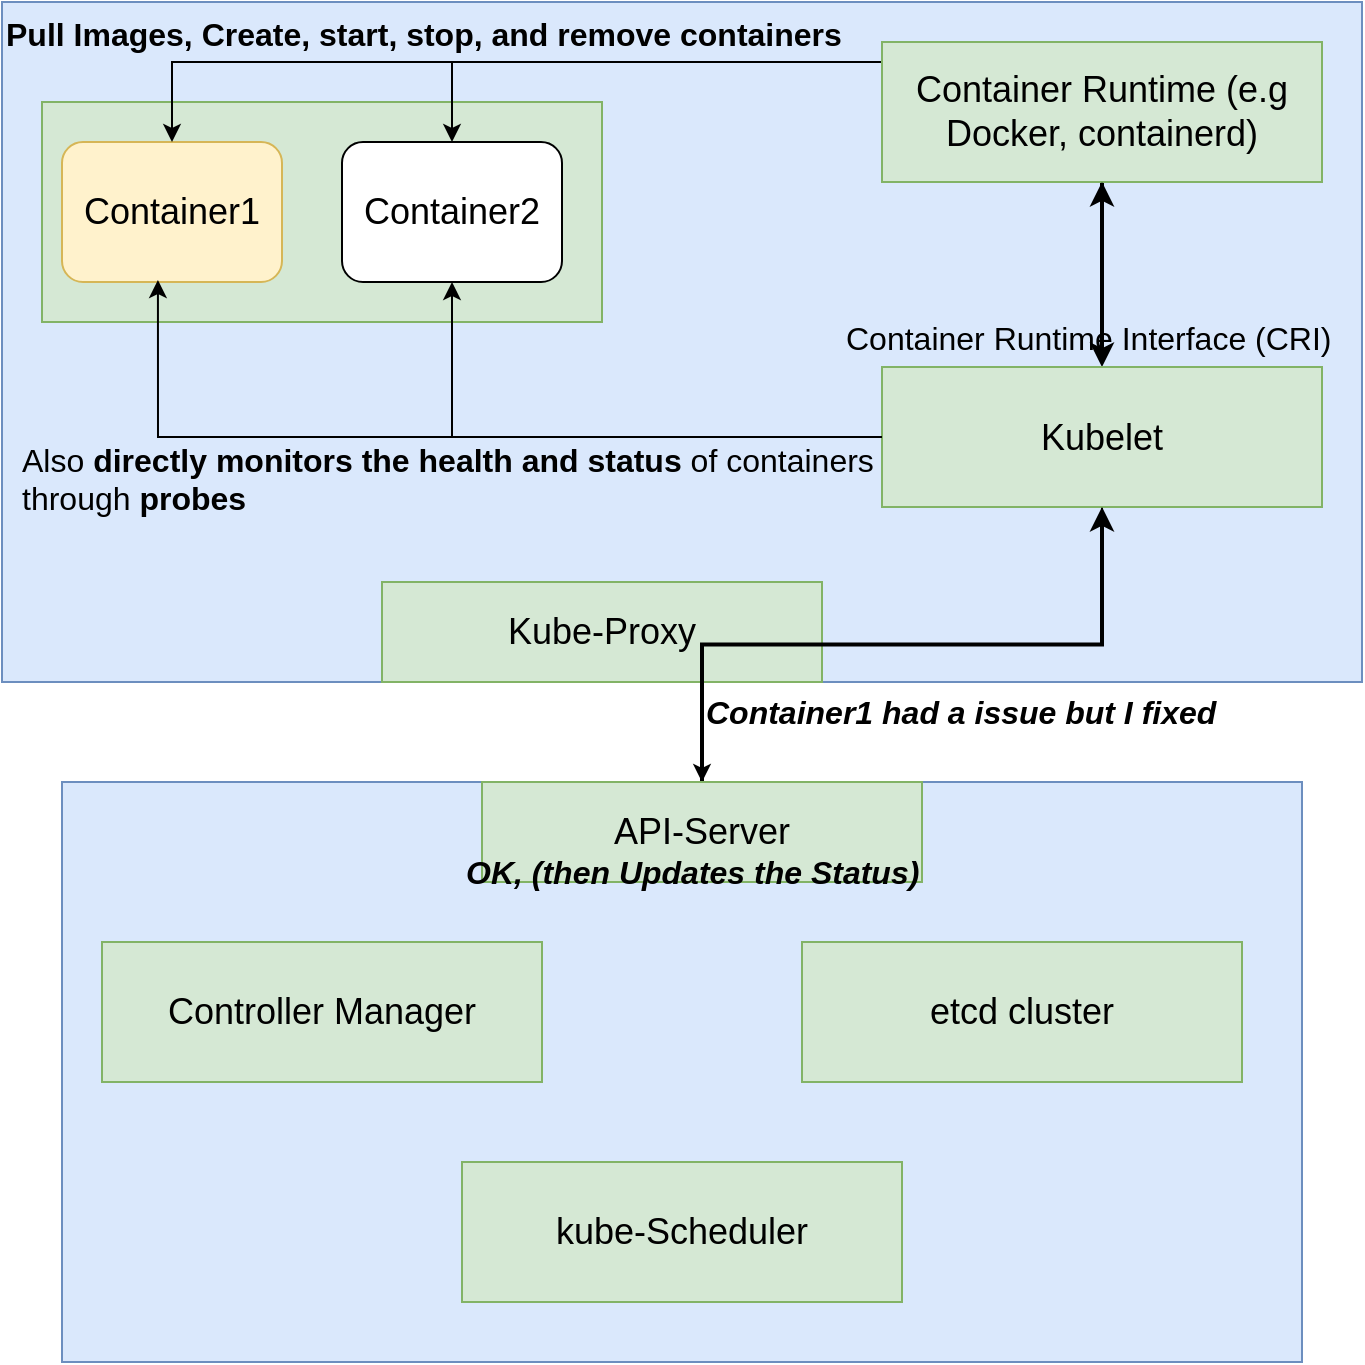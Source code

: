 <mxfile version="24.7.5" pages="3">
  <diagram id="w83ybrxG7PrcoaJjo1CX" name="Reporting">
    <mxGraphModel dx="1034" dy="1628" grid="1" gridSize="10" guides="1" tooltips="1" connect="1" arrows="1" fold="1" page="1" pageScale="1" pageWidth="850" pageHeight="1100" math="0" shadow="0">
      <root>
        <mxCell id="0" />
        <mxCell id="1" parent="0" />
        <mxCell id="0jM-JjbLeA8AWfoBQwRT-50" value="" style="rounded=0;whiteSpace=wrap;html=1;fillColor=#dae8fc;strokeColor=#6c8ebf;" parent="1" vertex="1">
          <mxGeometry x="100" y="-50" width="680" height="340" as="geometry" />
        </mxCell>
        <mxCell id="0jM-JjbLeA8AWfoBQwRT-51" value="" style="rounded=0;whiteSpace=wrap;html=1;fillColor=#d5e8d4;strokeColor=#82b366;" parent="1" vertex="1">
          <mxGeometry x="120" width="280" height="110" as="geometry" />
        </mxCell>
        <mxCell id="0jM-JjbLeA8AWfoBQwRT-52" value="&lt;font style=&quot;font-size: 18px;&quot;&gt;Container2&lt;/font&gt;" style="rounded=1;whiteSpace=wrap;html=1;" parent="1" vertex="1">
          <mxGeometry x="270" y="20" width="110" height="70" as="geometry" />
        </mxCell>
        <mxCell id="0jM-JjbLeA8AWfoBQwRT-53" value="&lt;font style=&quot;font-size: 18px;&quot;&gt;Container1&lt;/font&gt;" style="rounded=1;whiteSpace=wrap;html=1;fillColor=#fff2cc;strokeColor=#d6b656;" parent="1" vertex="1">
          <mxGeometry x="130" y="20" width="110" height="70" as="geometry" />
        </mxCell>
        <mxCell id="0jM-JjbLeA8AWfoBQwRT-54" value="&lt;font style=&quot;font-size: 18px;&quot;&gt;Kube-Proxy&lt;/font&gt;" style="rounded=0;whiteSpace=wrap;html=1;fillColor=#d5e8d4;strokeColor=#82b366;" parent="1" vertex="1">
          <mxGeometry x="290" y="240" width="220" height="50" as="geometry" />
        </mxCell>
        <mxCell id="0jM-JjbLeA8AWfoBQwRT-55" style="edgeStyle=orthogonalEdgeStyle;rounded=0;orthogonalLoop=1;jettySize=auto;html=1;entryX=0.5;entryY=0;entryDx=0;entryDy=0;" parent="1" source="0jM-JjbLeA8AWfoBQwRT-58" target="0jM-JjbLeA8AWfoBQwRT-53" edge="1">
          <mxGeometry relative="1" as="geometry">
            <Array as="points">
              <mxPoint x="185" y="-20" />
            </Array>
          </mxGeometry>
        </mxCell>
        <mxCell id="0jM-JjbLeA8AWfoBQwRT-56" style="edgeStyle=orthogonalEdgeStyle;rounded=0;orthogonalLoop=1;jettySize=auto;html=1;entryX=0.5;entryY=0;entryDx=0;entryDy=0;" parent="1" source="0jM-JjbLeA8AWfoBQwRT-58" target="0jM-JjbLeA8AWfoBQwRT-52" edge="1">
          <mxGeometry relative="1" as="geometry">
            <Array as="points">
              <mxPoint x="325" y="-20" />
            </Array>
          </mxGeometry>
        </mxCell>
        <mxCell id="0jM-JjbLeA8AWfoBQwRT-57" style="edgeStyle=orthogonalEdgeStyle;rounded=0;orthogonalLoop=1;jettySize=auto;html=1;strokeWidth=2;" parent="1" source="0jM-JjbLeA8AWfoBQwRT-58" target="0jM-JjbLeA8AWfoBQwRT-61" edge="1">
          <mxGeometry relative="1" as="geometry" />
        </mxCell>
        <mxCell id="0jM-JjbLeA8AWfoBQwRT-58" value="&lt;font style=&quot;font-size: 18px;&quot;&gt;Container Runtime (e.g Docker, containerd)&lt;/font&gt;" style="rounded=0;whiteSpace=wrap;html=1;fillColor=#d5e8d4;strokeColor=#82b366;" parent="1" vertex="1">
          <mxGeometry x="540" y="-30" width="220" height="70" as="geometry" />
        </mxCell>
        <mxCell id="0jM-JjbLeA8AWfoBQwRT-59" style="edgeStyle=orthogonalEdgeStyle;rounded=0;orthogonalLoop=1;jettySize=auto;html=1;entryX=0.5;entryY=1;entryDx=0;entryDy=0;" parent="1" source="0jM-JjbLeA8AWfoBQwRT-61" target="0jM-JjbLeA8AWfoBQwRT-52" edge="1">
          <mxGeometry relative="1" as="geometry" />
        </mxCell>
        <mxCell id="0jM-JjbLeA8AWfoBQwRT-60" style="edgeStyle=orthogonalEdgeStyle;rounded=0;orthogonalLoop=1;jettySize=auto;html=1;" parent="1" source="0jM-JjbLeA8AWfoBQwRT-61" target="0jM-JjbLeA8AWfoBQwRT-69" edge="1">
          <mxGeometry relative="1" as="geometry" />
        </mxCell>
        <mxCell id="0jM-JjbLeA8AWfoBQwRT-61" value="&lt;font style=&quot;font-size: 18px;&quot;&gt;Kubelet&lt;/font&gt;" style="rounded=0;whiteSpace=wrap;html=1;fillColor=#d5e8d4;strokeColor=#82b366;" parent="1" vertex="1">
          <mxGeometry x="540" y="132.5" width="220" height="70" as="geometry" />
        </mxCell>
        <mxCell id="0jM-JjbLeA8AWfoBQwRT-62" style="edgeStyle=orthogonalEdgeStyle;rounded=0;orthogonalLoop=1;jettySize=auto;html=1;entryX=0.5;entryY=1;entryDx=0;entryDy=0;strokeWidth=2;" parent="1" source="0jM-JjbLeA8AWfoBQwRT-63" target="0jM-JjbLeA8AWfoBQwRT-58" edge="1">
          <mxGeometry relative="1" as="geometry" />
        </mxCell>
        <mxCell id="0jM-JjbLeA8AWfoBQwRT-63" value="&lt;font style=&quot;font-size: 16px;&quot;&gt;Container Runtime Interface (CRI)&lt;/font&gt;" style="text;align=left;verticalAlign=middle;rounded=0;html=1;whiteSpace=wrap;" parent="1" vertex="1">
          <mxGeometry x="520" y="102.5" width="260" height="30" as="geometry" />
        </mxCell>
        <mxCell id="0jM-JjbLeA8AWfoBQwRT-64" value="&lt;font style=&quot;font-size: 16px;&quot;&gt;&lt;b&gt;Pull Images, Create, start, stop, and remove containers&lt;/b&gt;&lt;/font&gt;" style="text;whiteSpace=wrap;html=1;" parent="1" vertex="1">
          <mxGeometry x="100" y="-50" width="420" height="40" as="geometry" />
        </mxCell>
        <mxCell id="0jM-JjbLeA8AWfoBQwRT-65" style="edgeStyle=orthogonalEdgeStyle;rounded=0;orthogonalLoop=1;jettySize=auto;html=1;entryX=0.436;entryY=0.986;entryDx=0;entryDy=0;entryPerimeter=0;" parent="1" source="0jM-JjbLeA8AWfoBQwRT-61" target="0jM-JjbLeA8AWfoBQwRT-53" edge="1">
          <mxGeometry relative="1" as="geometry" />
        </mxCell>
        <mxCell id="0jM-JjbLeA8AWfoBQwRT-66" value="&lt;font style=&quot;font-size: 16px;&quot;&gt;Also &lt;strong&gt;directly monitors the health and status&lt;/strong&gt; of containers through &lt;strong&gt;probes&lt;/strong&gt;&lt;/font&gt;" style="text;whiteSpace=wrap;html=1;" parent="1" vertex="1">
          <mxGeometry x="107.5" y="162.5" width="440" height="40" as="geometry" />
        </mxCell>
        <mxCell id="0jM-JjbLeA8AWfoBQwRT-67" value="" style="rounded=0;whiteSpace=wrap;html=1;fillColor=#dae8fc;strokeColor=#6c8ebf;" parent="1" vertex="1">
          <mxGeometry x="130" y="340" width="620" height="290" as="geometry" />
        </mxCell>
        <mxCell id="0jM-JjbLeA8AWfoBQwRT-68" style="edgeStyle=orthogonalEdgeStyle;rounded=0;orthogonalLoop=1;jettySize=auto;html=1;entryX=0.5;entryY=1;entryDx=0;entryDy=0;strokeWidth=2;" parent="1" source="0jM-JjbLeA8AWfoBQwRT-69" target="0jM-JjbLeA8AWfoBQwRT-61" edge="1">
          <mxGeometry relative="1" as="geometry" />
        </mxCell>
        <mxCell id="0jM-JjbLeA8AWfoBQwRT-69" value="&lt;font style=&quot;font-size: 18px;&quot;&gt;API-Server&lt;/font&gt;" style="rounded=0;whiteSpace=wrap;html=1;fillColor=#d5e8d4;strokeColor=#82b366;" parent="1" vertex="1">
          <mxGeometry x="340" y="340" width="220" height="50" as="geometry" />
        </mxCell>
        <mxCell id="0jM-JjbLeA8AWfoBQwRT-70" value="&lt;font style=&quot;font-size: 18px;&quot;&gt;Controller Manager&lt;/font&gt;" style="rounded=0;whiteSpace=wrap;html=1;fillColor=#d5e8d4;strokeColor=#82b366;" parent="1" vertex="1">
          <mxGeometry x="150" y="420" width="220" height="70" as="geometry" />
        </mxCell>
        <mxCell id="0jM-JjbLeA8AWfoBQwRT-71" value="&lt;font style=&quot;font-size: 18px;&quot;&gt;etcd cluster&lt;/font&gt;" style="rounded=0;whiteSpace=wrap;html=1;fillColor=#d5e8d4;strokeColor=#82b366;" parent="1" vertex="1">
          <mxGeometry x="500" y="420" width="220" height="70" as="geometry" />
        </mxCell>
        <mxCell id="0jM-JjbLeA8AWfoBQwRT-72" value="&lt;font style=&quot;font-size: 18px;&quot;&gt;kube-Scheduler&lt;/font&gt;" style="rounded=0;whiteSpace=wrap;html=1;fillColor=#d5e8d4;strokeColor=#82b366;" parent="1" vertex="1">
          <mxGeometry x="330" y="530" width="220" height="70" as="geometry" />
        </mxCell>
        <mxCell id="0jM-JjbLeA8AWfoBQwRT-73" value="&lt;font style=&quot;font-size: 16px;&quot;&gt;&lt;b&gt;&lt;i&gt;Container1 had a issue but I fixed&lt;/i&gt;&lt;/b&gt;&lt;/font&gt;" style="text;align=left;verticalAlign=middle;rounded=0;html=1;whiteSpace=wrap;" parent="1" vertex="1">
          <mxGeometry x="450" y="290" width="260" height="30" as="geometry" />
        </mxCell>
        <mxCell id="0jM-JjbLeA8AWfoBQwRT-74" value="&lt;font style=&quot;font-size: 16px;&quot;&gt;&lt;b&gt;&lt;i&gt;OK, (then Updates the Status)&lt;/i&gt;&lt;/b&gt;&lt;/font&gt;" style="text;align=left;verticalAlign=middle;rounded=0;html=1;whiteSpace=wrap;" parent="1" vertex="1">
          <mxGeometry x="330" y="370" width="260" height="30" as="geometry" />
        </mxCell>
      </root>
    </mxGraphModel>
  </diagram>
  <diagram name="Communication" id="ctH28dR-lQGhVAZgF1io">
    <mxGraphModel dx="1246" dy="1628" grid="1" gridSize="10" guides="1" tooltips="1" connect="1" arrows="1" fold="1" page="1" pageScale="1" pageWidth="850" pageHeight="1100" math="0" shadow="0">
      <root>
        <mxCell id="j-MIK4LqByvqEJPebrnO-0" />
        <mxCell id="j-MIK4LqByvqEJPebrnO-1" parent="j-MIK4LqByvqEJPebrnO-0" />
        <mxCell id="j-MIK4LqByvqEJPebrnO-2" value="" style="rounded=0;whiteSpace=wrap;html=1;fillColor=#dae8fc;strokeColor=#6c8ebf;" vertex="1" parent="j-MIK4LqByvqEJPebrnO-1">
          <mxGeometry x="100" y="-50" width="680" height="340" as="geometry" />
        </mxCell>
        <mxCell id="j-MIK4LqByvqEJPebrnO-3" value="" style="rounded=0;whiteSpace=wrap;html=1;fillColor=#d5e8d4;strokeColor=#82b366;" vertex="1" parent="j-MIK4LqByvqEJPebrnO-1">
          <mxGeometry x="120" width="280" height="110" as="geometry" />
        </mxCell>
        <mxCell id="j-MIK4LqByvqEJPebrnO-4" value="&lt;font style=&quot;font-size: 18px;&quot;&gt;Container2&lt;/font&gt;" style="rounded=1;whiteSpace=wrap;html=1;" vertex="1" parent="j-MIK4LqByvqEJPebrnO-1">
          <mxGeometry x="270" y="20" width="110" height="70" as="geometry" />
        </mxCell>
        <mxCell id="j-MIK4LqByvqEJPebrnO-5" value="&lt;font style=&quot;font-size: 18px;&quot;&gt;Container1&lt;/font&gt;" style="rounded=1;whiteSpace=wrap;html=1;fillColor=#fff2cc;strokeColor=#d6b656;" vertex="1" parent="j-MIK4LqByvqEJPebrnO-1">
          <mxGeometry x="130" y="20" width="110" height="70" as="geometry" />
        </mxCell>
        <mxCell id="j-MIK4LqByvqEJPebrnO-6" value="&lt;font style=&quot;font-size: 18px;&quot;&gt;Kube-Proxy&lt;/font&gt;" style="rounded=0;whiteSpace=wrap;html=1;fillColor=#d5e8d4;strokeColor=#82b366;" vertex="1" parent="j-MIK4LqByvqEJPebrnO-1">
          <mxGeometry x="290" y="240" width="220" height="50" as="geometry" />
        </mxCell>
        <mxCell id="j-MIK4LqByvqEJPebrnO-7" style="edgeStyle=orthogonalEdgeStyle;rounded=0;orthogonalLoop=1;jettySize=auto;html=1;entryX=0.5;entryY=0;entryDx=0;entryDy=0;" edge="1" parent="j-MIK4LqByvqEJPebrnO-1" source="j-MIK4LqByvqEJPebrnO-10" target="j-MIK4LqByvqEJPebrnO-5">
          <mxGeometry relative="1" as="geometry">
            <Array as="points">
              <mxPoint x="185" y="-20" />
            </Array>
          </mxGeometry>
        </mxCell>
        <mxCell id="j-MIK4LqByvqEJPebrnO-8" style="edgeStyle=orthogonalEdgeStyle;rounded=0;orthogonalLoop=1;jettySize=auto;html=1;entryX=0.5;entryY=0;entryDx=0;entryDy=0;" edge="1" parent="j-MIK4LqByvqEJPebrnO-1" source="j-MIK4LqByvqEJPebrnO-10" target="j-MIK4LqByvqEJPebrnO-4">
          <mxGeometry relative="1" as="geometry">
            <Array as="points">
              <mxPoint x="325" y="-20" />
            </Array>
          </mxGeometry>
        </mxCell>
        <mxCell id="j-MIK4LqByvqEJPebrnO-9" style="edgeStyle=orthogonalEdgeStyle;rounded=0;orthogonalLoop=1;jettySize=auto;html=1;strokeWidth=2;" edge="1" parent="j-MIK4LqByvqEJPebrnO-1" source="j-MIK4LqByvqEJPebrnO-10" target="j-MIK4LqByvqEJPebrnO-13">
          <mxGeometry relative="1" as="geometry" />
        </mxCell>
        <mxCell id="j-MIK4LqByvqEJPebrnO-10" value="&lt;font style=&quot;font-size: 18px;&quot;&gt;Container Runtime (e.g Docker, containerd)&lt;/font&gt;" style="rounded=0;whiteSpace=wrap;html=1;fillColor=#d5e8d4;strokeColor=#82b366;" vertex="1" parent="j-MIK4LqByvqEJPebrnO-1">
          <mxGeometry x="540" y="-30" width="220" height="70" as="geometry" />
        </mxCell>
        <mxCell id="j-MIK4LqByvqEJPebrnO-11" style="edgeStyle=orthogonalEdgeStyle;rounded=0;orthogonalLoop=1;jettySize=auto;html=1;entryX=0.5;entryY=1;entryDx=0;entryDy=0;" edge="1" parent="j-MIK4LqByvqEJPebrnO-1" source="j-MIK4LqByvqEJPebrnO-13" target="j-MIK4LqByvqEJPebrnO-4">
          <mxGeometry relative="1" as="geometry" />
        </mxCell>
        <mxCell id="j-MIK4LqByvqEJPebrnO-12" style="edgeStyle=orthogonalEdgeStyle;rounded=0;orthogonalLoop=1;jettySize=auto;html=1;" edge="1" parent="j-MIK4LqByvqEJPebrnO-1" source="j-MIK4LqByvqEJPebrnO-13" target="j-MIK4LqByvqEJPebrnO-21">
          <mxGeometry relative="1" as="geometry" />
        </mxCell>
        <mxCell id="j-MIK4LqByvqEJPebrnO-13" value="&lt;font style=&quot;font-size: 18px;&quot;&gt;Kubelet&lt;/font&gt;" style="rounded=0;whiteSpace=wrap;html=1;fillColor=#d5e8d4;strokeColor=#82b366;" vertex="1" parent="j-MIK4LqByvqEJPebrnO-1">
          <mxGeometry x="540" y="132.5" width="220" height="70" as="geometry" />
        </mxCell>
        <mxCell id="j-MIK4LqByvqEJPebrnO-14" style="edgeStyle=orthogonalEdgeStyle;rounded=0;orthogonalLoop=1;jettySize=auto;html=1;entryX=0.5;entryY=1;entryDx=0;entryDy=0;strokeWidth=2;" edge="1" parent="j-MIK4LqByvqEJPebrnO-1" source="j-MIK4LqByvqEJPebrnO-15" target="j-MIK4LqByvqEJPebrnO-10">
          <mxGeometry relative="1" as="geometry" />
        </mxCell>
        <mxCell id="j-MIK4LqByvqEJPebrnO-15" value="&lt;font style=&quot;font-size: 16px;&quot;&gt;Container Runtime Interface (CRI)&lt;/font&gt;" style="text;align=left;verticalAlign=middle;rounded=0;html=1;whiteSpace=wrap;" vertex="1" parent="j-MIK4LqByvqEJPebrnO-1">
          <mxGeometry x="520" y="102.5" width="260" height="30" as="geometry" />
        </mxCell>
        <mxCell id="j-MIK4LqByvqEJPebrnO-16" value="&lt;font style=&quot;font-size: 16px;&quot;&gt;&lt;b&gt;Pull Images, Create, start, stop, and remove containers&lt;/b&gt;&lt;/font&gt;" style="text;whiteSpace=wrap;html=1;" vertex="1" parent="j-MIK4LqByvqEJPebrnO-1">
          <mxGeometry x="100" y="-50" width="420" height="40" as="geometry" />
        </mxCell>
        <mxCell id="j-MIK4LqByvqEJPebrnO-17" style="edgeStyle=orthogonalEdgeStyle;rounded=0;orthogonalLoop=1;jettySize=auto;html=1;entryX=0.436;entryY=0.986;entryDx=0;entryDy=0;entryPerimeter=0;" edge="1" parent="j-MIK4LqByvqEJPebrnO-1" source="j-MIK4LqByvqEJPebrnO-13" target="j-MIK4LqByvqEJPebrnO-5">
          <mxGeometry relative="1" as="geometry" />
        </mxCell>
        <mxCell id="j-MIK4LqByvqEJPebrnO-18" value="&lt;font style=&quot;font-size: 16px;&quot;&gt;Also &lt;strong&gt;directly monitors the health and status&lt;/strong&gt; of containers through &lt;strong&gt;probes&lt;/strong&gt;&lt;/font&gt;" style="text;whiteSpace=wrap;html=1;" vertex="1" parent="j-MIK4LqByvqEJPebrnO-1">
          <mxGeometry x="107.5" y="162.5" width="440" height="40" as="geometry" />
        </mxCell>
        <mxCell id="j-MIK4LqByvqEJPebrnO-19" value="" style="rounded=0;whiteSpace=wrap;html=1;fillColor=#dae8fc;strokeColor=#6c8ebf;" vertex="1" parent="j-MIK4LqByvqEJPebrnO-1">
          <mxGeometry x="130" y="340" width="620" height="290" as="geometry" />
        </mxCell>
        <mxCell id="j-MIK4LqByvqEJPebrnO-20" style="edgeStyle=orthogonalEdgeStyle;rounded=0;orthogonalLoop=1;jettySize=auto;html=1;entryX=0.5;entryY=1;entryDx=0;entryDy=0;strokeWidth=2;" edge="1" parent="j-MIK4LqByvqEJPebrnO-1" source="j-MIK4LqByvqEJPebrnO-21" target="j-MIK4LqByvqEJPebrnO-13">
          <mxGeometry relative="1" as="geometry" />
        </mxCell>
        <mxCell id="73BrbTvcfiumIHqO9aXf-1" style="edgeStyle=orthogonalEdgeStyle;rounded=0;orthogonalLoop=1;jettySize=auto;html=1;exitX=0.881;exitY=0;exitDx=0;exitDy=0;exitPerimeter=0;" edge="1" parent="j-MIK4LqByvqEJPebrnO-1" source="j-MIK4LqByvqEJPebrnO-26" target="j-MIK4LqByvqEJPebrnO-23">
          <mxGeometry relative="1" as="geometry" />
        </mxCell>
        <mxCell id="j-MIK4LqByvqEJPebrnO-21" value="&lt;font style=&quot;font-size: 18px;&quot;&gt;API-Server&lt;/font&gt;" style="rounded=0;whiteSpace=wrap;html=1;fillColor=#d5e8d4;strokeColor=#82b366;" vertex="1" parent="j-MIK4LqByvqEJPebrnO-1">
          <mxGeometry x="340" y="340" width="220" height="50" as="geometry" />
        </mxCell>
        <mxCell id="j-MIK4LqByvqEJPebrnO-22" value="&lt;font style=&quot;font-size: 18px;&quot;&gt;Controller Manager&lt;/font&gt;" style="rounded=0;whiteSpace=wrap;html=1;fillColor=#d5e8d4;strokeColor=#82b366;" vertex="1" parent="j-MIK4LqByvqEJPebrnO-1">
          <mxGeometry x="150" y="420" width="220" height="70" as="geometry" />
        </mxCell>
        <mxCell id="j-MIK4LqByvqEJPebrnO-23" value="&lt;font style=&quot;font-size: 18px;&quot;&gt;etcd cluster&lt;/font&gt;" style="rounded=0;whiteSpace=wrap;html=1;fillColor=#d5e8d4;strokeColor=#82b366;" vertex="1" parent="j-MIK4LqByvqEJPebrnO-1">
          <mxGeometry x="500" y="420" width="220" height="70" as="geometry" />
        </mxCell>
        <mxCell id="j-MIK4LqByvqEJPebrnO-24" value="&lt;font style=&quot;font-size: 18px;&quot;&gt;kube-Scheduler&lt;/font&gt;" style="rounded=0;whiteSpace=wrap;html=1;fillColor=#d5e8d4;strokeColor=#82b366;" vertex="1" parent="j-MIK4LqByvqEJPebrnO-1">
          <mxGeometry x="330" y="530" width="220" height="70" as="geometry" />
        </mxCell>
        <mxCell id="j-MIK4LqByvqEJPebrnO-25" value="&lt;font style=&quot;font-size: 16px;&quot;&gt;&lt;b&gt;&lt;i&gt;Container1 had a issue but I fixed&lt;/i&gt;&lt;/b&gt;&lt;/font&gt;" style="text;align=left;verticalAlign=middle;rounded=0;html=1;whiteSpace=wrap;" vertex="1" parent="j-MIK4LqByvqEJPebrnO-1">
          <mxGeometry x="450" y="290" width="260" height="30" as="geometry" />
        </mxCell>
        <mxCell id="j-MIK4LqByvqEJPebrnO-26" value="&lt;font style=&quot;font-size: 16px;&quot;&gt;&lt;b&gt;&lt;i&gt;OK, (then Updates the Status)&lt;/i&gt;&lt;/b&gt;&lt;/font&gt;" style="text;align=left;verticalAlign=middle;rounded=0;html=1;whiteSpace=wrap;" vertex="1" parent="j-MIK4LqByvqEJPebrnO-1">
          <mxGeometry x="330" y="370" width="260" height="30" as="geometry" />
        </mxCell>
      </root>
    </mxGraphModel>
  </diagram>
  <diagram id="7g63V5_aTI_MQvndFLLd" name="Info">
    <mxGraphModel dx="1034" dy="528" grid="1" gridSize="10" guides="1" tooltips="1" connect="1" arrows="1" fold="1" page="1" pageScale="1" pageWidth="850" pageHeight="1100" math="0" shadow="0">
      <root>
        <mxCell id="0" />
        <mxCell id="1" parent="0" />
        <mxCell id="uFnpLrwJ0IoWNK4o5nzO-1" value="&lt;ul style=&quot;font-size: 18px;&quot; data-start=&quot;714&quot; data-end=&quot;1021&quot;&gt;&lt;font style=&quot;font-size: 18px;&quot;&gt;&lt;br&gt;&lt;/font&gt;&lt;li style=&quot;&quot; data-start=&quot;714&quot; data-end=&quot;778&quot;&gt;&lt;font style=&quot;font-size: 18px;&quot;&gt;&lt;strong data-start=&quot;716&quot; data-end=&quot;735&quot;&gt;Container state&lt;/strong&gt; (e.g., &lt;code data-start=&quot;743&quot; data-end=&quot;752&quot;&gt;Running&lt;/code&gt;, &lt;code data-start=&quot;754&quot; data-end=&quot;766&quot;&gt;Terminated&lt;/code&gt;, &lt;code data-start=&quot;768&quot; data-end=&quot;777&quot;&gt;Waiting&lt;/code&gt;)&lt;/font&gt;&lt;/li&gt;&lt;font style=&quot;font-size: 18px;&quot;&gt;&lt;br&gt;&lt;/font&gt;&lt;li style=&quot;&quot; data-start=&quot;784&quot; data-end=&quot;831&quot;&gt;&lt;font style=&quot;font-size: 18px;&quot;&gt;&lt;strong data-start=&quot;786&quot; data-end=&quot;799&quot;&gt;Exit code&lt;/strong&gt; (e.g., &lt;code data-start=&quot;807&quot; data-end=&quot;812&quot;&gt;137&lt;/code&gt; for out-of-memory)&lt;/font&gt;&lt;/li&gt;&lt;font style=&quot;font-size: 18px;&quot;&gt;&lt;br&gt;&lt;/font&gt;&lt;li style=&quot;&quot; data-start=&quot;837&quot; data-end=&quot;901&quot;&gt;&lt;font style=&quot;font-size: 18px;&quot;&gt;&lt;strong data-start=&quot;839&quot; data-end=&quot;856&quot;&gt;Restart count&lt;/strong&gt; (how many times the container has restarted)&lt;/font&gt;&lt;/li&gt;&lt;font style=&quot;font-size: 18px;&quot;&gt;&lt;br&gt;&lt;/font&gt;&lt;li style=&quot;&quot; data-start=&quot;907&quot; data-end=&quot;969&quot;&gt;&lt;font style=&quot;font-size: 18px;&quot;&gt;&lt;strong data-start=&quot;909&quot; data-end=&quot;927&quot;&gt;Failure reason&lt;/strong&gt; (e.g., &lt;code data-start=&quot;935&quot; data-end=&quot;946&quot;&gt;OOMKilled&lt;/code&gt; or &lt;code data-start=&quot;950&quot; data-end=&quot;968&quot;&gt;CrashLoopBackOff&lt;/code&gt;)&lt;/font&gt;&lt;/li&gt;&lt;font style=&quot;font-size: 18px;&quot;&gt;&lt;br&gt;&lt;/font&gt;&lt;li style=&quot;&quot; data-start=&quot;975&quot; data-end=&quot;1021&quot;&gt;&lt;font style=&quot;font-size: 18px;&quot;&gt;&lt;strong style=&quot;&quot; data-start=&quot;977&quot; data-end=&quot;995&quot;&gt;Pod conditions&lt;/strong&gt; (e.g., &lt;code style=&quot;&quot; data-start=&quot;1003&quot; data-end=&quot;1010&quot;&gt;Ready&lt;/code&gt;, &lt;code style=&quot;&quot; data-start=&quot;1012&quot; data-end=&quot;1020&quot;&gt;Failed&lt;/code&gt;)&lt;/font&gt;&lt;/li&gt;&lt;/ul&gt;" style="text;whiteSpace=wrap;html=1;" parent="1" vertex="1">
          <mxGeometry x="160" y="210" width="670" height="270" as="geometry" />
        </mxCell>
      </root>
    </mxGraphModel>
  </diagram>
</mxfile>
